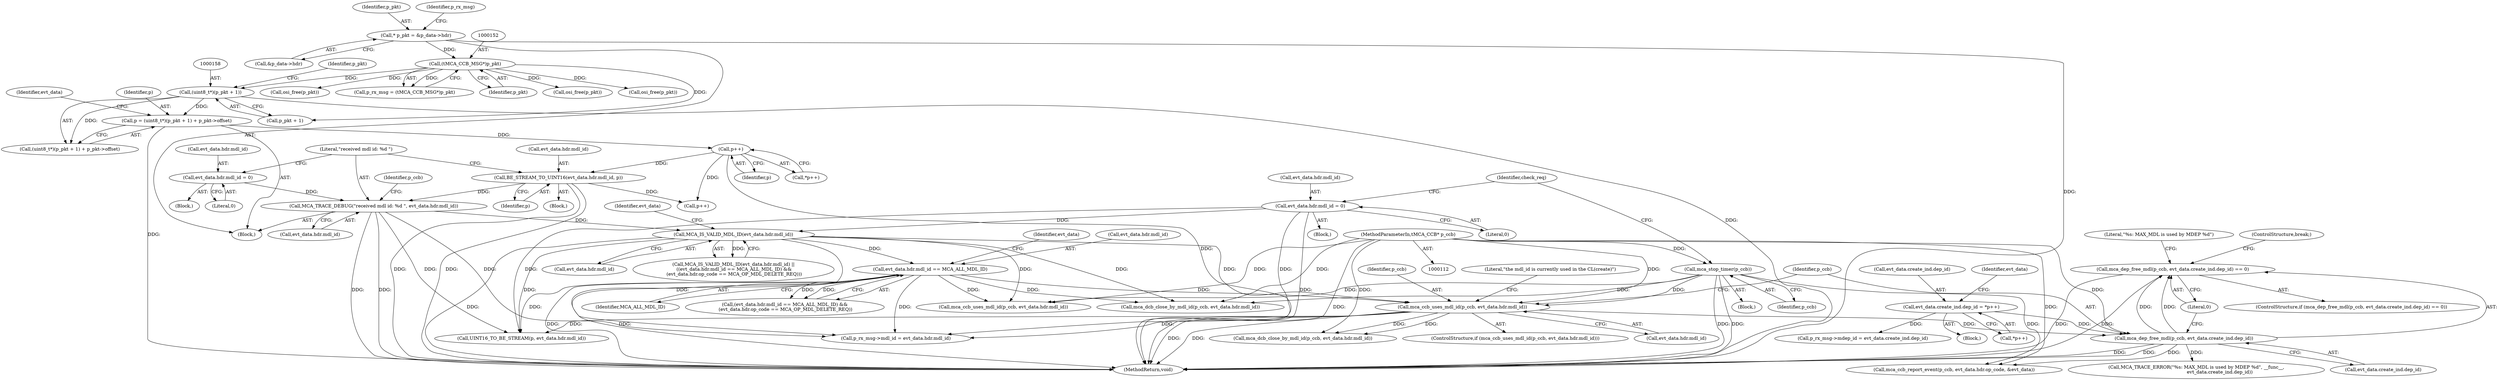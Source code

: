 digraph "0_Android_5216e6120160b28d76e9ee4dff9995e772647511@API" {
"1000524" [label="(Call,mca_dep_free_mdl(p_ccb, evt_data.create_ind.dep_id) == 0)"];
"1000525" [label="(Call,mca_dep_free_mdl(p_ccb, evt_data.create_ind.dep_id))"];
"1000504" [label="(Call,mca_ccb_uses_mdl_id(p_ccb, evt_data.hdr.mdl_id))"];
"1000345" [label="(Call,mca_stop_timer(p_ccb))"];
"1000113" [label="(MethodParameterIn,tMCA_CCB* p_ccb)"];
"1000423" [label="(Call,MCA_IS_VALID_MDL_ID(evt_data.hdr.mdl_id))"];
"1000395" [label="(Call,evt_data.hdr.mdl_id = 0)"];
"1000209" [label="(Call,MCA_TRACE_DEBUG(\"received mdl id: %d \", evt_data.hdr.mdl_id))"];
"1000190" [label="(Call,BE_STREAM_TO_UINT16(evt_data.hdr.mdl_id, p))"];
"1000172" [label="(Call,p++)"];
"1000154" [label="(Call,p = (uint8_t*)(p_pkt + 1) + p_pkt->offset)"];
"1000157" [label="(Call,(uint8_t*)(p_pkt + 1))"];
"1000151" [label="(Call,(tMCA_CCB_MSG*)p_pkt)"];
"1000117" [label="(Call,* p_pkt = &p_data->hdr)"];
"1000202" [label="(Call,evt_data.hdr.mdl_id = 0)"];
"1000430" [label="(Call,evt_data.hdr.mdl_id == MCA_ALL_MDL_ID)"];
"1000456" [label="(Call,evt_data.create_ind.dep_id = *p++)"];
"1000306" [label="(Block,)"];
"1000424" [label="(Call,evt_data.hdr.mdl_id)"];
"1000219" [label="(Identifier,p_ccb)"];
"1000457" [label="(Call,evt_data.create_ind.dep_id)"];
"1000118" [label="(Identifier,p_pkt)"];
"1000534" [label="(Call,MCA_TRACE_ERROR(\"%s: MAX_MDL is used by MDEP %d\", __func__,\n                                evt_data.create_ind.dep_id))"];
"1000149" [label="(Call,p_rx_msg = (tMCA_CCB_MSG*)p_pkt)"];
"1000211" [label="(Call,evt_data.hdr.mdl_id)"];
"1000129" [label="(Identifier,p_rx_msg)"];
"1000113" [label="(MethodParameterIn,tMCA_CCB* p_ccb)"];
"1000724" [label="(Call,p_rx_msg->mdl_id = evt_data.hdr.mdl_id)"];
"1000741" [label="(Call,osi_free(p_pkt))"];
"1000119" [label="(Call,&p_data->hdr)"];
"1000526" [label="(Identifier,p_ccb)"];
"1000463" [label="(Call,p++)"];
"1000760" [label="(MethodReturn,void)"];
"1000163" [label="(Identifier,p_pkt)"];
"1000454" [label="(Block,)"];
"1000202" [label="(Call,evt_data.hdr.mdl_id = 0)"];
"1000468" [label="(Identifier,evt_data)"];
"1000436" [label="(Identifier,MCA_ALL_MDL_ID)"];
"1000648" [label="(Call,UINT16_TO_BE_STREAM(p, evt_data.hdr.mdl_id))"];
"1000208" [label="(Literal,0)"];
"1000524" [label="(Call,mca_dep_free_mdl(p_ccb, evt_data.create_ind.dep_id) == 0)"];
"1000545" [label="(ControlStructure,break;)"];
"1000532" [label="(Literal,0)"];
"1000748" [label="(Call,mca_ccb_report_event(p_ccb, evt_data.hdr.op_code, &evt_data))"];
"1000349" [label="(Call,osi_free(p_pkt))"];
"1000345" [label="(Call,mca_stop_timer(p_ccb))"];
"1000423" [label="(Call,MCA_IS_VALID_MDL_ID(evt_data.hdr.mdl_id))"];
"1000422" [label="(Call,MCA_IS_VALID_MDL_ID(evt_data.hdr.mdl_id) ||\n ((evt_data.hdr.mdl_id == MCA_ALL_MDL_ID) &&\n (evt_data.hdr.op_code == MCA_OP_MDL_DELETE_REQ)))"];
"1000172" [label="(Call,p++)"];
"1000159" [label="(Call,p_pkt + 1)"];
"1000203" [label="(Call,evt_data.hdr.mdl_id)"];
"1000462" [label="(Call,*p++)"];
"1000527" [label="(Call,evt_data.create_ind.dep_id)"];
"1000156" [label="(Call,(uint8_t*)(p_pkt + 1) + p_pkt->offset)"];
"1000431" [label="(Call,evt_data.hdr.mdl_id)"];
"1000440" [label="(Identifier,evt_data)"];
"1000504" [label="(Call,mca_ccb_uses_mdl_id(p_ccb, evt_data.hdr.mdl_id))"];
"1000395" [label="(Call,evt_data.hdr.mdl_id = 0)"];
"1000157" [label="(Call,(uint8_t*)(p_pkt + 1))"];
"1000401" [label="(Literal,0)"];
"1000210" [label="(Literal,\"received mdl id: %d \")"];
"1000514" [label="(Call,mca_dcb_close_by_mdl_id(p_ccb, evt_data.hdr.mdl_id))"];
"1000548" [label="(Call,mca_ccb_uses_mdl_id(p_ccb, evt_data.hdr.mdl_id))"];
"1000115" [label="(Block,)"];
"1000171" [label="(Call,*p++)"];
"1000173" [label="(Identifier,p)"];
"1000411" [label="(Identifier,check_req)"];
"1000189" [label="(Block,)"];
"1000155" [label="(Identifier,p)"];
"1000153" [label="(Identifier,p_pkt)"];
"1000346" [label="(Identifier,p_ccb)"];
"1000758" [label="(Call,osi_free(p_pkt))"];
"1000525" [label="(Call,mca_dep_free_mdl(p_ccb, evt_data.create_ind.dep_id))"];
"1000503" [label="(ControlStructure,if (mca_ccb_uses_mdl_id(p_ccb, evt_data.hdr.mdl_id)))"];
"1000574" [label="(Call,mca_dcb_close_by_mdl_id(p_ccb, evt_data.hdr.mdl_id))"];
"1000433" [label="(Identifier,evt_data)"];
"1000117" [label="(Call,* p_pkt = &p_data->hdr)"];
"1000456" [label="(Call,evt_data.create_ind.dep_id = *p++)"];
"1000168" [label="(Identifier,evt_data)"];
"1000198" [label="(Block,)"];
"1000429" [label="(Call,(evt_data.hdr.mdl_id == MCA_ALL_MDL_ID) &&\n (evt_data.hdr.op_code == MCA_OP_MDL_DELETE_REQ))"];
"1000209" [label="(Call,MCA_TRACE_DEBUG(\"received mdl id: %d \", evt_data.hdr.mdl_id))"];
"1000474" [label="(Call,p_rx_msg->mdep_id = evt_data.create_ind.dep_id)"];
"1000391" [label="(Block,)"];
"1000523" [label="(ControlStructure,if (mca_dep_free_mdl(p_ccb, evt_data.create_ind.dep_id) == 0))"];
"1000430" [label="(Call,evt_data.hdr.mdl_id == MCA_ALL_MDL_ID)"];
"1000191" [label="(Call,evt_data.hdr.mdl_id)"];
"1000506" [label="(Call,evt_data.hdr.mdl_id)"];
"1000196" [label="(Identifier,p)"];
"1000190" [label="(Call,BE_STREAM_TO_UINT16(evt_data.hdr.mdl_id, p))"];
"1000513" [label="(Literal,\"the mdl_id is currently used in the CL(create)\")"];
"1000535" [label="(Literal,\"%s: MAX_MDL is used by MDEP %d\")"];
"1000396" [label="(Call,evt_data.hdr.mdl_id)"];
"1000154" [label="(Call,p = (uint8_t*)(p_pkt + 1) + p_pkt->offset)"];
"1000151" [label="(Call,(tMCA_CCB_MSG*)p_pkt)"];
"1000505" [label="(Identifier,p_ccb)"];
"1000524" -> "1000523"  [label="AST: "];
"1000524" -> "1000532"  [label="CFG: "];
"1000525" -> "1000524"  [label="AST: "];
"1000532" -> "1000524"  [label="AST: "];
"1000535" -> "1000524"  [label="CFG: "];
"1000545" -> "1000524"  [label="CFG: "];
"1000524" -> "1000760"  [label="DDG: "];
"1000524" -> "1000760"  [label="DDG: "];
"1000525" -> "1000524"  [label="DDG: "];
"1000525" -> "1000524"  [label="DDG: "];
"1000525" -> "1000527"  [label="CFG: "];
"1000526" -> "1000525"  [label="AST: "];
"1000527" -> "1000525"  [label="AST: "];
"1000532" -> "1000525"  [label="CFG: "];
"1000525" -> "1000760"  [label="DDG: "];
"1000525" -> "1000760"  [label="DDG: "];
"1000504" -> "1000525"  [label="DDG: "];
"1000113" -> "1000525"  [label="DDG: "];
"1000456" -> "1000525"  [label="DDG: "];
"1000525" -> "1000534"  [label="DDG: "];
"1000525" -> "1000748"  [label="DDG: "];
"1000504" -> "1000503"  [label="AST: "];
"1000504" -> "1000506"  [label="CFG: "];
"1000505" -> "1000504"  [label="AST: "];
"1000506" -> "1000504"  [label="AST: "];
"1000513" -> "1000504"  [label="CFG: "];
"1000526" -> "1000504"  [label="CFG: "];
"1000504" -> "1000760"  [label="DDG: "];
"1000504" -> "1000760"  [label="DDG: "];
"1000345" -> "1000504"  [label="DDG: "];
"1000113" -> "1000504"  [label="DDG: "];
"1000423" -> "1000504"  [label="DDG: "];
"1000430" -> "1000504"  [label="DDG: "];
"1000504" -> "1000514"  [label="DDG: "];
"1000504" -> "1000514"  [label="DDG: "];
"1000504" -> "1000648"  [label="DDG: "];
"1000504" -> "1000724"  [label="DDG: "];
"1000345" -> "1000306"  [label="AST: "];
"1000345" -> "1000346"  [label="CFG: "];
"1000346" -> "1000345"  [label="AST: "];
"1000411" -> "1000345"  [label="CFG: "];
"1000345" -> "1000760"  [label="DDG: "];
"1000345" -> "1000760"  [label="DDG: "];
"1000113" -> "1000345"  [label="DDG: "];
"1000345" -> "1000548"  [label="DDG: "];
"1000345" -> "1000574"  [label="DDG: "];
"1000345" -> "1000748"  [label="DDG: "];
"1000113" -> "1000112"  [label="AST: "];
"1000113" -> "1000760"  [label="DDG: "];
"1000113" -> "1000514"  [label="DDG: "];
"1000113" -> "1000548"  [label="DDG: "];
"1000113" -> "1000574"  [label="DDG: "];
"1000113" -> "1000748"  [label="DDG: "];
"1000423" -> "1000422"  [label="AST: "];
"1000423" -> "1000424"  [label="CFG: "];
"1000424" -> "1000423"  [label="AST: "];
"1000433" -> "1000423"  [label="CFG: "];
"1000422" -> "1000423"  [label="CFG: "];
"1000423" -> "1000760"  [label="DDG: "];
"1000423" -> "1000422"  [label="DDG: "];
"1000395" -> "1000423"  [label="DDG: "];
"1000209" -> "1000423"  [label="DDG: "];
"1000423" -> "1000430"  [label="DDG: "];
"1000423" -> "1000548"  [label="DDG: "];
"1000423" -> "1000574"  [label="DDG: "];
"1000423" -> "1000648"  [label="DDG: "];
"1000423" -> "1000724"  [label="DDG: "];
"1000395" -> "1000391"  [label="AST: "];
"1000395" -> "1000401"  [label="CFG: "];
"1000396" -> "1000395"  [label="AST: "];
"1000401" -> "1000395"  [label="AST: "];
"1000411" -> "1000395"  [label="CFG: "];
"1000395" -> "1000760"  [label="DDG: "];
"1000395" -> "1000648"  [label="DDG: "];
"1000395" -> "1000724"  [label="DDG: "];
"1000209" -> "1000115"  [label="AST: "];
"1000209" -> "1000211"  [label="CFG: "];
"1000210" -> "1000209"  [label="AST: "];
"1000211" -> "1000209"  [label="AST: "];
"1000219" -> "1000209"  [label="CFG: "];
"1000209" -> "1000760"  [label="DDG: "];
"1000209" -> "1000760"  [label="DDG: "];
"1000190" -> "1000209"  [label="DDG: "];
"1000202" -> "1000209"  [label="DDG: "];
"1000209" -> "1000648"  [label="DDG: "];
"1000209" -> "1000724"  [label="DDG: "];
"1000190" -> "1000189"  [label="AST: "];
"1000190" -> "1000196"  [label="CFG: "];
"1000191" -> "1000190"  [label="AST: "];
"1000196" -> "1000190"  [label="AST: "];
"1000210" -> "1000190"  [label="CFG: "];
"1000190" -> "1000760"  [label="DDG: "];
"1000190" -> "1000760"  [label="DDG: "];
"1000172" -> "1000190"  [label="DDG: "];
"1000190" -> "1000463"  [label="DDG: "];
"1000172" -> "1000171"  [label="AST: "];
"1000172" -> "1000173"  [label="CFG: "];
"1000173" -> "1000172"  [label="AST: "];
"1000171" -> "1000172"  [label="CFG: "];
"1000172" -> "1000760"  [label="DDG: "];
"1000154" -> "1000172"  [label="DDG: "];
"1000172" -> "1000463"  [label="DDG: "];
"1000154" -> "1000115"  [label="AST: "];
"1000154" -> "1000156"  [label="CFG: "];
"1000155" -> "1000154"  [label="AST: "];
"1000156" -> "1000154"  [label="AST: "];
"1000168" -> "1000154"  [label="CFG: "];
"1000154" -> "1000760"  [label="DDG: "];
"1000157" -> "1000154"  [label="DDG: "];
"1000157" -> "1000156"  [label="AST: "];
"1000157" -> "1000159"  [label="CFG: "];
"1000158" -> "1000157"  [label="AST: "];
"1000159" -> "1000157"  [label="AST: "];
"1000163" -> "1000157"  [label="CFG: "];
"1000157" -> "1000760"  [label="DDG: "];
"1000157" -> "1000156"  [label="DDG: "];
"1000151" -> "1000157"  [label="DDG: "];
"1000151" -> "1000149"  [label="AST: "];
"1000151" -> "1000153"  [label="CFG: "];
"1000152" -> "1000151"  [label="AST: "];
"1000153" -> "1000151"  [label="AST: "];
"1000149" -> "1000151"  [label="CFG: "];
"1000151" -> "1000149"  [label="DDG: "];
"1000117" -> "1000151"  [label="DDG: "];
"1000151" -> "1000159"  [label="DDG: "];
"1000151" -> "1000349"  [label="DDG: "];
"1000151" -> "1000741"  [label="DDG: "];
"1000151" -> "1000758"  [label="DDG: "];
"1000117" -> "1000115"  [label="AST: "];
"1000117" -> "1000119"  [label="CFG: "];
"1000118" -> "1000117"  [label="AST: "];
"1000119" -> "1000117"  [label="AST: "];
"1000129" -> "1000117"  [label="CFG: "];
"1000117" -> "1000760"  [label="DDG: "];
"1000202" -> "1000198"  [label="AST: "];
"1000202" -> "1000208"  [label="CFG: "];
"1000203" -> "1000202"  [label="AST: "];
"1000208" -> "1000202"  [label="AST: "];
"1000210" -> "1000202"  [label="CFG: "];
"1000430" -> "1000429"  [label="AST: "];
"1000430" -> "1000436"  [label="CFG: "];
"1000431" -> "1000430"  [label="AST: "];
"1000436" -> "1000430"  [label="AST: "];
"1000440" -> "1000430"  [label="CFG: "];
"1000429" -> "1000430"  [label="CFG: "];
"1000430" -> "1000760"  [label="DDG: "];
"1000430" -> "1000760"  [label="DDG: "];
"1000430" -> "1000429"  [label="DDG: "];
"1000430" -> "1000429"  [label="DDG: "];
"1000430" -> "1000548"  [label="DDG: "];
"1000430" -> "1000574"  [label="DDG: "];
"1000430" -> "1000648"  [label="DDG: "];
"1000430" -> "1000724"  [label="DDG: "];
"1000456" -> "1000454"  [label="AST: "];
"1000456" -> "1000462"  [label="CFG: "];
"1000457" -> "1000456"  [label="AST: "];
"1000462" -> "1000456"  [label="AST: "];
"1000468" -> "1000456"  [label="CFG: "];
"1000456" -> "1000474"  [label="DDG: "];
}
